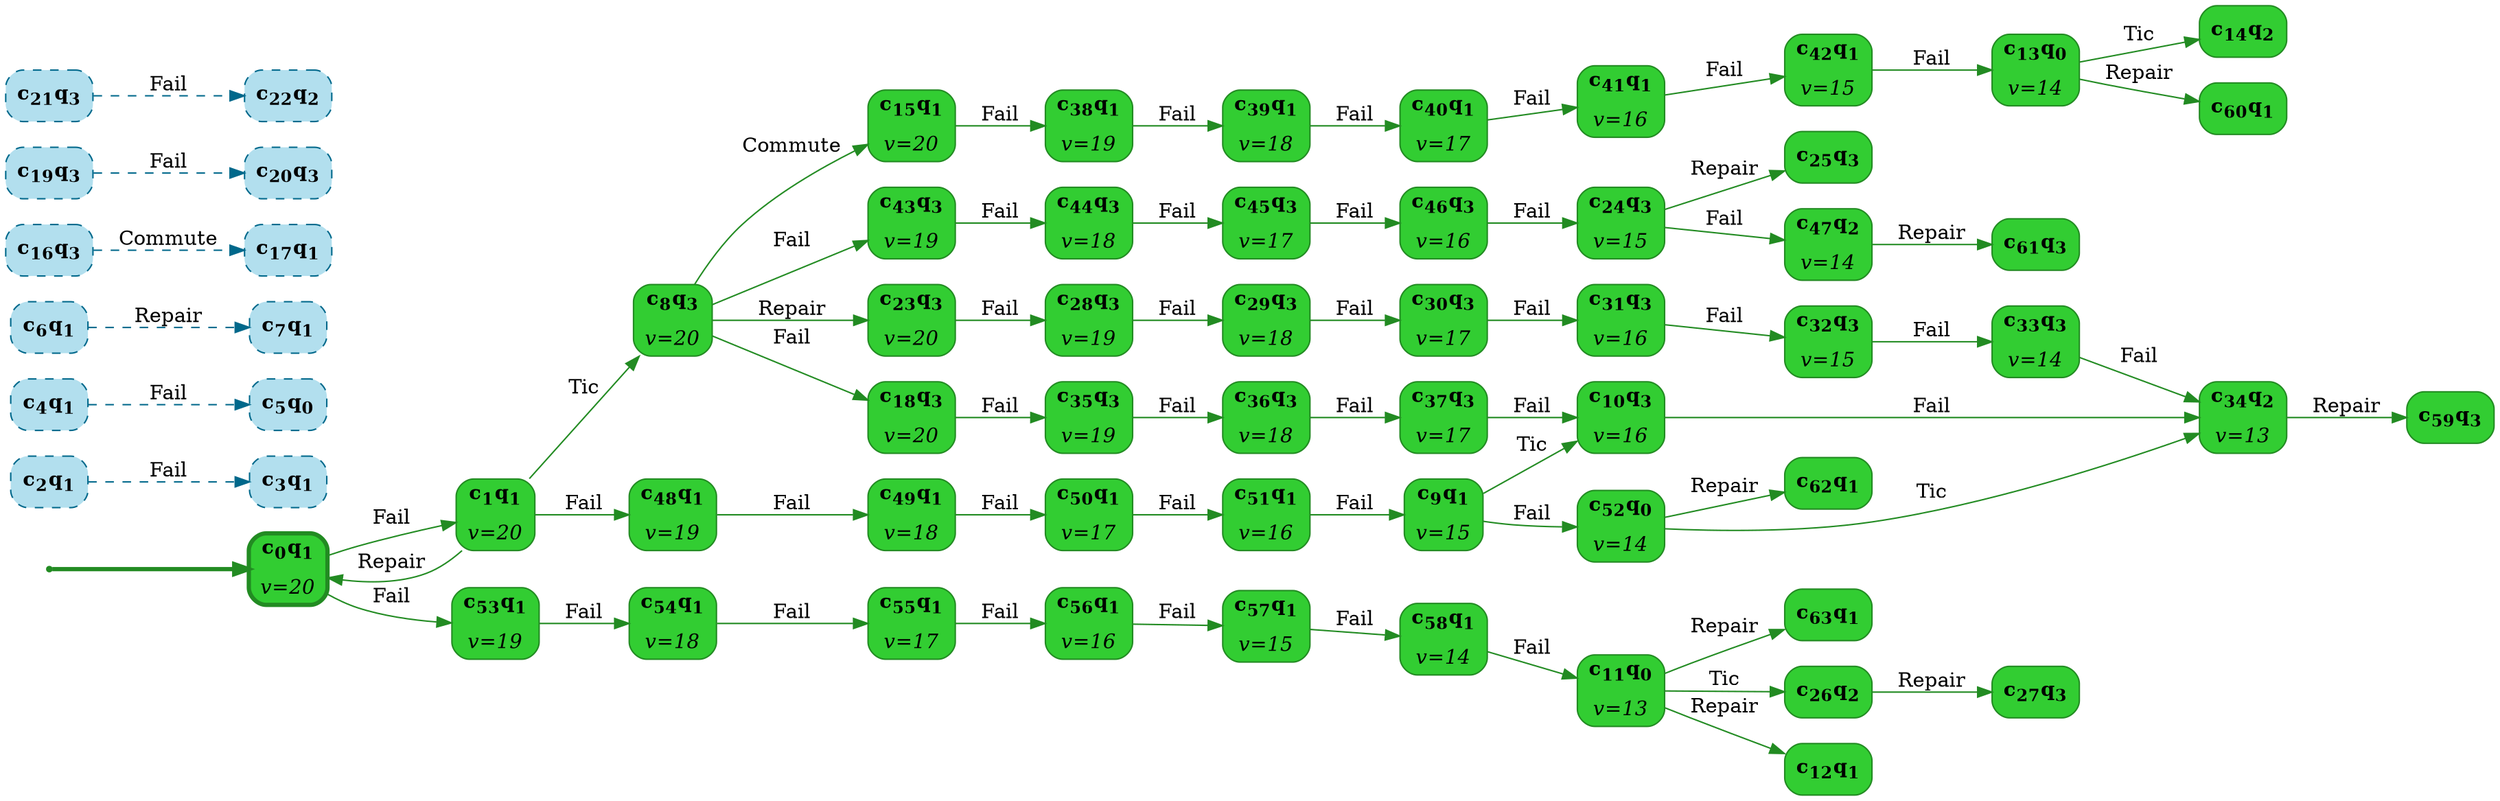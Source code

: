 digraph g {

	rankdir="LR"

	__invisible__[shape="point", color="forestgreen"]
	c0q1[label=<<b>c<sub>0</sub>q<sub>1</sub></b><br/><br/><i>v=20</i>>, shape="box", style="rounded, filled", fillcolor="limegreen", color="forestgreen", penwidth=3] // Initial
	c1q1[label=<<b>c<sub>1</sub>q<sub>1</sub></b><br/><br/><i>v=20</i>>, shape="box", style="rounded, filled", fillcolor="limegreen", color="forestgreen"]
	c8q3[label=<<b>c<sub>8</sub>q<sub>3</sub></b><br/><br/><i>v=20</i>>, shape="box", style="rounded, filled", fillcolor="limegreen", color="forestgreen"]
	c15q1[label=<<b>c<sub>15</sub>q<sub>1</sub></b><br/><br/><i>v=20</i>>, shape="box", style="rounded, filled", fillcolor="limegreen", color="forestgreen"]
	c38q1[label=<<b>c<sub>38</sub>q<sub>1</sub></b><br/><br/><i>v=19</i>>, shape="box", style="rounded, filled", fillcolor="limegreen", color="forestgreen"]
	c39q1[label=<<b>c<sub>39</sub>q<sub>1</sub></b><br/><br/><i>v=18</i>>, shape="box", style="rounded, filled", fillcolor="limegreen", color="forestgreen"]
	c40q1[label=<<b>c<sub>40</sub>q<sub>1</sub></b><br/><br/><i>v=17</i>>, shape="box", style="rounded, filled", fillcolor="limegreen", color="forestgreen"]
	c41q1[label=<<b>c<sub>41</sub>q<sub>1</sub></b><br/><br/><i>v=16</i>>, shape="box", style="rounded, filled", fillcolor="limegreen", color="forestgreen"]
	c42q1[label=<<b>c<sub>42</sub>q<sub>1</sub></b><br/><br/><i>v=15</i>>, shape="box", style="rounded, filled", fillcolor="limegreen", color="forestgreen"]
	c13q0[label=<<b>c<sub>13</sub>q<sub>0</sub></b><br/><br/><i>v=14</i>>, shape="box", style="rounded, filled", fillcolor="limegreen", color="forestgreen"]
	c14q2[label=<<b>c<sub>14</sub>q<sub>2</sub></b>>, shape="box", style="rounded, filled", fillcolor="limegreen", color="forestgreen"]
	c60q1[label=<<b>c<sub>60</sub>q<sub>1</sub></b>>, shape="box", style="rounded, filled", fillcolor="limegreen", color="forestgreen"]
	c18q3[label=<<b>c<sub>18</sub>q<sub>3</sub></b><br/><br/><i>v=20</i>>, shape="box", style="rounded, filled", fillcolor="limegreen", color="forestgreen"]
	c35q3[label=<<b>c<sub>35</sub>q<sub>3</sub></b><br/><br/><i>v=19</i>>, shape="box", style="rounded, filled", fillcolor="limegreen", color="forestgreen"]
	c36q3[label=<<b>c<sub>36</sub>q<sub>3</sub></b><br/><br/><i>v=18</i>>, shape="box", style="rounded, filled", fillcolor="limegreen", color="forestgreen"]
	c37q3[label=<<b>c<sub>37</sub>q<sub>3</sub></b><br/><br/><i>v=17</i>>, shape="box", style="rounded, filled", fillcolor="limegreen", color="forestgreen"]
	c10q3[label=<<b>c<sub>10</sub>q<sub>3</sub></b><br/><br/><i>v=16</i>>, shape="box", style="rounded, filled", fillcolor="limegreen", color="forestgreen"]
	c34q2[label=<<b>c<sub>34</sub>q<sub>2</sub></b><br/><br/><i>v=13</i>>, shape="box", style="rounded, filled", fillcolor="limegreen", color="forestgreen"]
	c59q3[label=<<b>c<sub>59</sub>q<sub>3</sub></b>>, shape="box", style="rounded, filled", fillcolor="limegreen", color="forestgreen"]
	c23q3[label=<<b>c<sub>23</sub>q<sub>3</sub></b><br/><br/><i>v=20</i>>, shape="box", style="rounded, filled", fillcolor="limegreen", color="forestgreen"]
	c28q3[label=<<b>c<sub>28</sub>q<sub>3</sub></b><br/><br/><i>v=19</i>>, shape="box", style="rounded, filled", fillcolor="limegreen", color="forestgreen"]
	c29q3[label=<<b>c<sub>29</sub>q<sub>3</sub></b><br/><br/><i>v=18</i>>, shape="box", style="rounded, filled", fillcolor="limegreen", color="forestgreen"]
	c30q3[label=<<b>c<sub>30</sub>q<sub>3</sub></b><br/><br/><i>v=17</i>>, shape="box", style="rounded, filled", fillcolor="limegreen", color="forestgreen"]
	c31q3[label=<<b>c<sub>31</sub>q<sub>3</sub></b><br/><br/><i>v=16</i>>, shape="box", style="rounded, filled", fillcolor="limegreen", color="forestgreen"]
	c32q3[label=<<b>c<sub>32</sub>q<sub>3</sub></b><br/><br/><i>v=15</i>>, shape="box", style="rounded, filled", fillcolor="limegreen", color="forestgreen"]
	c33q3[label=<<b>c<sub>33</sub>q<sub>3</sub></b><br/><br/><i>v=14</i>>, shape="box", style="rounded, filled", fillcolor="limegreen", color="forestgreen"]
	c43q3[label=<<b>c<sub>43</sub>q<sub>3</sub></b><br/><br/><i>v=19</i>>, shape="box", style="rounded, filled", fillcolor="limegreen", color="forestgreen"]
	c44q3[label=<<b>c<sub>44</sub>q<sub>3</sub></b><br/><br/><i>v=18</i>>, shape="box", style="rounded, filled", fillcolor="limegreen", color="forestgreen"]
	c45q3[label=<<b>c<sub>45</sub>q<sub>3</sub></b><br/><br/><i>v=17</i>>, shape="box", style="rounded, filled", fillcolor="limegreen", color="forestgreen"]
	c46q3[label=<<b>c<sub>46</sub>q<sub>3</sub></b><br/><br/><i>v=16</i>>, shape="box", style="rounded, filled", fillcolor="limegreen", color="forestgreen"]
	c24q3[label=<<b>c<sub>24</sub>q<sub>3</sub></b><br/><br/><i>v=15</i>>, shape="box", style="rounded, filled", fillcolor="limegreen", color="forestgreen"]
	c25q3[label=<<b>c<sub>25</sub>q<sub>3</sub></b>>, shape="box", style="rounded, filled", fillcolor="limegreen", color="forestgreen"]
	c47q2[label=<<b>c<sub>47</sub>q<sub>2</sub></b><br/><br/><i>v=14</i>>, shape="box", style="rounded, filled", fillcolor="limegreen", color="forestgreen"]
	c61q3[label=<<b>c<sub>61</sub>q<sub>3</sub></b>>, shape="box", style="rounded, filled", fillcolor="limegreen", color="forestgreen"]
	c48q1[label=<<b>c<sub>48</sub>q<sub>1</sub></b><br/><br/><i>v=19</i>>, shape="box", style="rounded, filled", fillcolor="limegreen", color="forestgreen"]
	c49q1[label=<<b>c<sub>49</sub>q<sub>1</sub></b><br/><br/><i>v=18</i>>, shape="box", style="rounded, filled", fillcolor="limegreen", color="forestgreen"]
	c50q1[label=<<b>c<sub>50</sub>q<sub>1</sub></b><br/><br/><i>v=17</i>>, shape="box", style="rounded, filled", fillcolor="limegreen", color="forestgreen"]
	c51q1[label=<<b>c<sub>51</sub>q<sub>1</sub></b><br/><br/><i>v=16</i>>, shape="box", style="rounded, filled", fillcolor="limegreen", color="forestgreen"]
	c9q1[label=<<b>c<sub>9</sub>q<sub>1</sub></b><br/><br/><i>v=15</i>>, shape="box", style="rounded, filled", fillcolor="limegreen", color="forestgreen"]
	c52q0[label=<<b>c<sub>52</sub>q<sub>0</sub></b><br/><br/><i>v=14</i>>, shape="box", style="rounded, filled", fillcolor="limegreen", color="forestgreen"]
	c62q1[label=<<b>c<sub>62</sub>q<sub>1</sub></b>>, shape="box", style="rounded, filled", fillcolor="limegreen", color="forestgreen"]
	c53q1[label=<<b>c<sub>53</sub>q<sub>1</sub></b><br/><br/><i>v=19</i>>, shape="box", style="rounded, filled", fillcolor="limegreen", color="forestgreen"]
	c54q1[label=<<b>c<sub>54</sub>q<sub>1</sub></b><br/><br/><i>v=18</i>>, shape="box", style="rounded, filled", fillcolor="limegreen", color="forestgreen"]
	c55q1[label=<<b>c<sub>55</sub>q<sub>1</sub></b><br/><br/><i>v=17</i>>, shape="box", style="rounded, filled", fillcolor="limegreen", color="forestgreen"]
	c56q1[label=<<b>c<sub>56</sub>q<sub>1</sub></b><br/><br/><i>v=16</i>>, shape="box", style="rounded, filled", fillcolor="limegreen", color="forestgreen"]
	c57q1[label=<<b>c<sub>57</sub>q<sub>1</sub></b><br/><br/><i>v=15</i>>, shape="box", style="rounded, filled", fillcolor="limegreen", color="forestgreen"]
	c58q1[label=<<b>c<sub>58</sub>q<sub>1</sub></b><br/><br/><i>v=14</i>>, shape="box", style="rounded, filled", fillcolor="limegreen", color="forestgreen"]
	c11q0[label=<<b>c<sub>11</sub>q<sub>0</sub></b><br/><br/><i>v=13</i>>, shape="box", style="rounded, filled", fillcolor="limegreen", color="forestgreen"]
	c12q1[label=<<b>c<sub>12</sub>q<sub>1</sub></b>>, shape="box", style="rounded, filled", fillcolor="limegreen", color="forestgreen"]
	c63q1[label=<<b>c<sub>63</sub>q<sub>1</sub></b>>, shape="box", style="rounded, filled", fillcolor="limegreen", color="forestgreen"]
	c26q2[label=<<b>c<sub>26</sub>q<sub>2</sub></b>>, shape="box", style="rounded, filled", fillcolor="limegreen", color="forestgreen"]
	c27q3[label=<<b>c<sub>27</sub>q<sub>3</sub></b>>, shape="box", style="rounded, filled", fillcolor="limegreen", color="forestgreen"]
	c2q1[label=<<b>c<sub>2</sub>q<sub>1</sub></b>>, shape="box", style="rounded, filled, dashed", fillcolor="lightblue2", color="deepskyblue4"]
	c3q1[label=<<b>c<sub>3</sub>q<sub>1</sub></b>>, shape="box", style="rounded, filled, dashed", fillcolor="lightblue2", color="deepskyblue4"]
	c4q1[label=<<b>c<sub>4</sub>q<sub>1</sub></b>>, shape="box", style="rounded, filled, dashed", fillcolor="lightblue2", color="deepskyblue4"]
	c5q0[label=<<b>c<sub>5</sub>q<sub>0</sub></b>>, shape="box", style="rounded, filled, dashed", fillcolor="lightblue2", color="deepskyblue4"]
	c6q1[label=<<b>c<sub>6</sub>q<sub>1</sub></b>>, shape="box", style="rounded, filled, dashed", fillcolor="lightblue2", color="deepskyblue4"]
	c7q1[label=<<b>c<sub>7</sub>q<sub>1</sub></b>>, shape="box", style="rounded, filled, dashed", fillcolor="lightblue2", color="deepskyblue4"]
	c16q3[label=<<b>c<sub>16</sub>q<sub>3</sub></b>>, shape="box", style="rounded, filled, dashed", fillcolor="lightblue2", color="deepskyblue4"]
	c17q1[label=<<b>c<sub>17</sub>q<sub>1</sub></b>>, shape="box", style="rounded, filled, dashed", fillcolor="lightblue2", color="deepskyblue4"]
	c19q3[label=<<b>c<sub>19</sub>q<sub>3</sub></b>>, shape="box", style="rounded, filled, dashed", fillcolor="lightblue2", color="deepskyblue4"]
	c20q3[label=<<b>c<sub>20</sub>q<sub>3</sub></b>>, shape="box", style="rounded, filled, dashed", fillcolor="lightblue2", color="deepskyblue4"]
	c21q3[label=<<b>c<sub>21</sub>q<sub>3</sub></b>>, shape="box", style="rounded, filled, dashed", fillcolor="lightblue2", color="deepskyblue4"]
	c22q2[label=<<b>c<sub>22</sub>q<sub>2</sub></b>>, shape="box", style="rounded, filled, dashed", fillcolor="lightblue2", color="deepskyblue4"]

	__invisible__ -> c0q1[penwidth=3, color="forestgreen"]
	c0q1 -> c1q1[label=<Fail>, color="forestgreen"]
	c1q1 -> c0q1[label=<Repair>, color="forestgreen"]
	c1q1 -> c8q3[label=<Tic>, color="forestgreen"]
	c8q3 -> c15q1[label=<Commute>, color="forestgreen"]
	c15q1 -> c38q1[label=<Fail>, color="forestgreen"]
	c38q1 -> c39q1[label=<Fail>, color="forestgreen"]
	c39q1 -> c40q1[label=<Fail>, color="forestgreen"]
	c40q1 -> c41q1[label=<Fail>, color="forestgreen"]
	c41q1 -> c42q1[label=<Fail>, color="forestgreen"]
	c42q1 -> c13q0[label=<Fail>, color="forestgreen"]
	c13q0 -> c14q2[label=<Tic>, color="forestgreen"]
	c13q0 -> c60q1[label=<Repair>, color="forestgreen"]
	c8q3 -> c18q3[label=<Fail>, color="forestgreen"]
	c18q3 -> c35q3[label=<Fail>, color="forestgreen"]
	c35q3 -> c36q3[label=<Fail>, color="forestgreen"]
	c36q3 -> c37q3[label=<Fail>, color="forestgreen"]
	c37q3 -> c10q3[label=<Fail>, color="forestgreen"]
	c10q3 -> c34q2[label=<Fail>, color="forestgreen"]
	c34q2 -> c59q3[label=<Repair>, color="forestgreen"]
	c8q3 -> c23q3[label=<Repair>, color="forestgreen"]
	c23q3 -> c28q3[label=<Fail>, color="forestgreen"]
	c28q3 -> c29q3[label=<Fail>, color="forestgreen"]
	c29q3 -> c30q3[label=<Fail>, color="forestgreen"]
	c30q3 -> c31q3[label=<Fail>, color="forestgreen"]
	c31q3 -> c32q3[label=<Fail>, color="forestgreen"]
	c32q3 -> c33q3[label=<Fail>, color="forestgreen"]
	c33q3 -> c34q2[label=<Fail>, color="forestgreen"]
	c8q3 -> c43q3[label=<Fail>, color="forestgreen"]
	c43q3 -> c44q3[label=<Fail>, color="forestgreen"]
	c44q3 -> c45q3[label=<Fail>, color="forestgreen"]
	c45q3 -> c46q3[label=<Fail>, color="forestgreen"]
	c46q3 -> c24q3[label=<Fail>, color="forestgreen"]
	c24q3 -> c25q3[label=<Repair>, color="forestgreen"]
	c24q3 -> c47q2[label=<Fail>, color="forestgreen"]
	c47q2 -> c61q3[label=<Repair>, color="forestgreen"]
	c1q1 -> c48q1[label=<Fail>, color="forestgreen"]
	c48q1 -> c49q1[label=<Fail>, color="forestgreen"]
	c49q1 -> c50q1[label=<Fail>, color="forestgreen"]
	c50q1 -> c51q1[label=<Fail>, color="forestgreen"]
	c51q1 -> c9q1[label=<Fail>, color="forestgreen"]
	c9q1 -> c10q3[label=<Tic>, color="forestgreen"]
	c9q1 -> c52q0[label=<Fail>, color="forestgreen"]
	c52q0 -> c62q1[label=<Repair>, color="forestgreen"]
	c52q0 -> c34q2[label=<Tic>, color="forestgreen"]
	c0q1 -> c53q1[label=<Fail>, color="forestgreen"]
	c53q1 -> c54q1[label=<Fail>, color="forestgreen"]
	c54q1 -> c55q1[label=<Fail>, color="forestgreen"]
	c55q1 -> c56q1[label=<Fail>, color="forestgreen"]
	c56q1 -> c57q1[label=<Fail>, color="forestgreen"]
	c57q1 -> c58q1[label=<Fail>, color="forestgreen"]
	c58q1 -> c11q0[label=<Fail>, color="forestgreen"]
	c11q0 -> c12q1[label=<Repair>, color="forestgreen"]
	c11q0 -> c63q1[label=<Repair>, color="forestgreen"]
	c11q0 -> c26q2[label=<Tic>, color="forestgreen"]
	c26q2 -> c27q3[label=<Repair>, color="forestgreen"]
	c2q1 -> c3q1[label=<Fail>, color="deepskyblue4", style="dashed"]
	c4q1 -> c5q0[label=<Fail>, color="deepskyblue4", style="dashed"]
	c6q1 -> c7q1[label=<Repair>, color="deepskyblue4", style="dashed"]
	c16q3 -> c17q1[label=<Commute>, color="deepskyblue4", style="dashed"]
	c19q3 -> c20q3[label=<Fail>, color="deepskyblue4", style="dashed"]
	c21q3 -> c22q2[label=<Fail>, color="deepskyblue4", style="dashed"]

}
